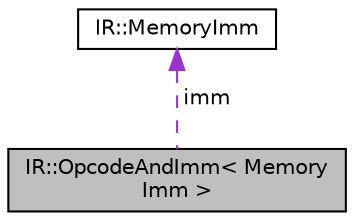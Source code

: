 digraph "IR::OpcodeAndImm&lt; MemoryImm &gt;"
{
  edge [fontname="Helvetica",fontsize="10",labelfontname="Helvetica",labelfontsize="10"];
  node [fontname="Helvetica",fontsize="10",shape=record];
  Node1 [label="IR::OpcodeAndImm\< Memory\lImm \>",height=0.2,width=0.4,color="black", fillcolor="grey75", style="filled", fontcolor="black"];
  Node2 -> Node1 [dir="back",color="darkorchid3",fontsize="10",style="dashed",label=" imm" ,fontname="Helvetica"];
  Node2 [label="IR::MemoryImm",height=0.2,width=0.4,color="black", fillcolor="white", style="filled",URL="$struct_i_r_1_1_memory_imm.html"];
}
